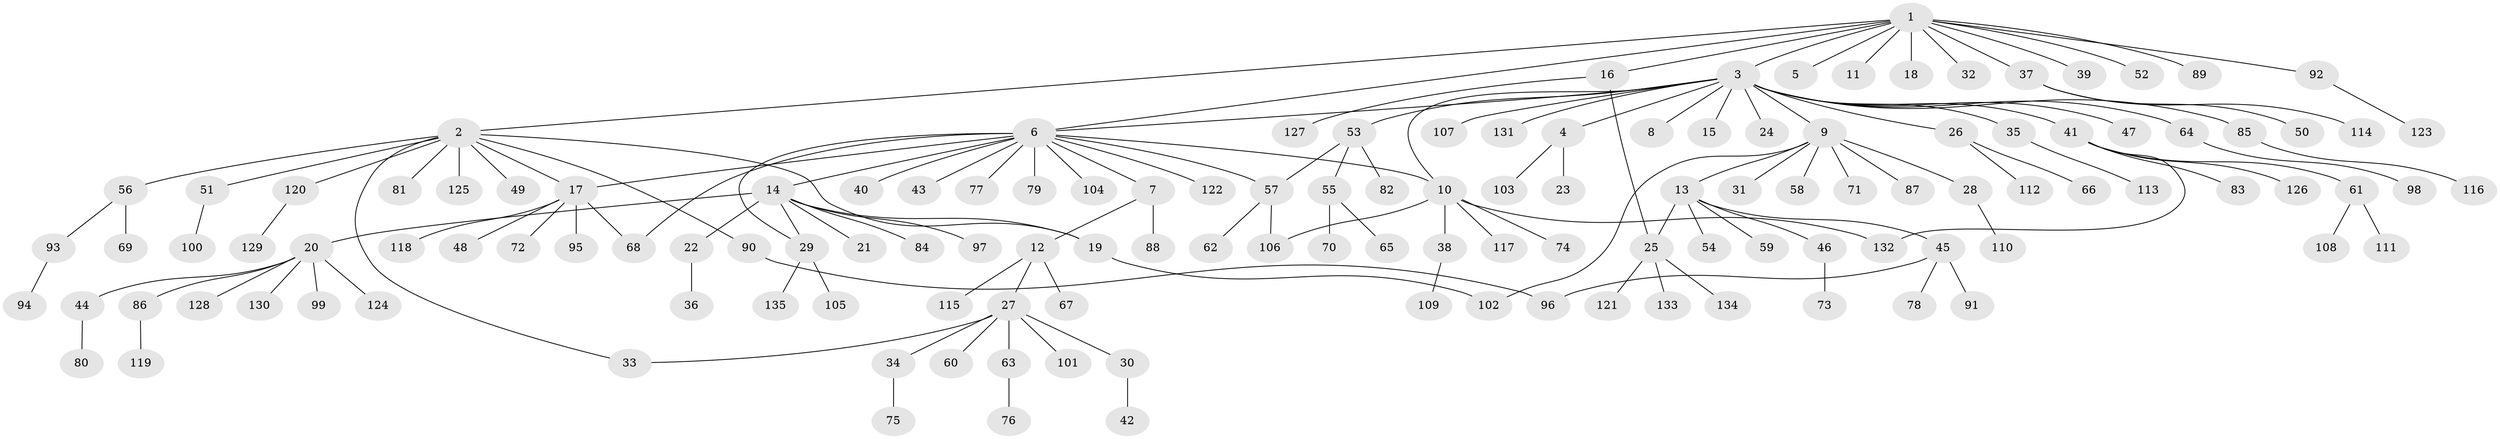 // coarse degree distribution, {12: 0.028846153846153848, 21: 0.009615384615384616, 2: 0.125, 1: 0.7115384615384616, 13: 0.009615384615384616, 5: 0.009615384615384616, 7: 0.019230769230769232, 6: 0.038461538461538464, 3: 0.028846153846153848, 4: 0.019230769230769232}
// Generated by graph-tools (version 1.1) at 2025/41/03/06/25 10:41:50]
// undirected, 135 vertices, 147 edges
graph export_dot {
graph [start="1"]
  node [color=gray90,style=filled];
  1;
  2;
  3;
  4;
  5;
  6;
  7;
  8;
  9;
  10;
  11;
  12;
  13;
  14;
  15;
  16;
  17;
  18;
  19;
  20;
  21;
  22;
  23;
  24;
  25;
  26;
  27;
  28;
  29;
  30;
  31;
  32;
  33;
  34;
  35;
  36;
  37;
  38;
  39;
  40;
  41;
  42;
  43;
  44;
  45;
  46;
  47;
  48;
  49;
  50;
  51;
  52;
  53;
  54;
  55;
  56;
  57;
  58;
  59;
  60;
  61;
  62;
  63;
  64;
  65;
  66;
  67;
  68;
  69;
  70;
  71;
  72;
  73;
  74;
  75;
  76;
  77;
  78;
  79;
  80;
  81;
  82;
  83;
  84;
  85;
  86;
  87;
  88;
  89;
  90;
  91;
  92;
  93;
  94;
  95;
  96;
  97;
  98;
  99;
  100;
  101;
  102;
  103;
  104;
  105;
  106;
  107;
  108;
  109;
  110;
  111;
  112;
  113;
  114;
  115;
  116;
  117;
  118;
  119;
  120;
  121;
  122;
  123;
  124;
  125;
  126;
  127;
  128;
  129;
  130;
  131;
  132;
  133;
  134;
  135;
  1 -- 2;
  1 -- 3;
  1 -- 5;
  1 -- 6;
  1 -- 11;
  1 -- 16;
  1 -- 18;
  1 -- 32;
  1 -- 37;
  1 -- 39;
  1 -- 52;
  1 -- 89;
  1 -- 92;
  2 -- 17;
  2 -- 19;
  2 -- 33;
  2 -- 49;
  2 -- 51;
  2 -- 56;
  2 -- 81;
  2 -- 90;
  2 -- 120;
  2 -- 125;
  3 -- 4;
  3 -- 6;
  3 -- 8;
  3 -- 9;
  3 -- 10;
  3 -- 15;
  3 -- 24;
  3 -- 26;
  3 -- 35;
  3 -- 41;
  3 -- 47;
  3 -- 53;
  3 -- 64;
  3 -- 85;
  3 -- 107;
  3 -- 131;
  4 -- 23;
  4 -- 103;
  6 -- 7;
  6 -- 10;
  6 -- 14;
  6 -- 17;
  6 -- 29;
  6 -- 40;
  6 -- 43;
  6 -- 57;
  6 -- 68;
  6 -- 77;
  6 -- 79;
  6 -- 104;
  6 -- 122;
  7 -- 12;
  7 -- 88;
  9 -- 13;
  9 -- 28;
  9 -- 31;
  9 -- 58;
  9 -- 71;
  9 -- 87;
  9 -- 102;
  10 -- 38;
  10 -- 74;
  10 -- 106;
  10 -- 117;
  10 -- 132;
  12 -- 27;
  12 -- 67;
  12 -- 115;
  13 -- 25;
  13 -- 45;
  13 -- 46;
  13 -- 54;
  13 -- 59;
  14 -- 19;
  14 -- 20;
  14 -- 21;
  14 -- 22;
  14 -- 29;
  14 -- 84;
  14 -- 97;
  16 -- 25;
  16 -- 127;
  17 -- 48;
  17 -- 68;
  17 -- 72;
  17 -- 95;
  17 -- 118;
  19 -- 102;
  20 -- 44;
  20 -- 86;
  20 -- 99;
  20 -- 124;
  20 -- 128;
  20 -- 130;
  22 -- 36;
  25 -- 121;
  25 -- 133;
  25 -- 134;
  26 -- 66;
  26 -- 112;
  27 -- 30;
  27 -- 33;
  27 -- 34;
  27 -- 60;
  27 -- 63;
  27 -- 101;
  28 -- 110;
  29 -- 105;
  29 -- 135;
  30 -- 42;
  34 -- 75;
  35 -- 113;
  37 -- 50;
  37 -- 114;
  38 -- 109;
  41 -- 61;
  41 -- 83;
  41 -- 126;
  41 -- 132;
  44 -- 80;
  45 -- 78;
  45 -- 91;
  45 -- 96;
  46 -- 73;
  51 -- 100;
  53 -- 55;
  53 -- 57;
  53 -- 82;
  55 -- 65;
  55 -- 70;
  56 -- 69;
  56 -- 93;
  57 -- 62;
  57 -- 106;
  61 -- 108;
  61 -- 111;
  63 -- 76;
  64 -- 98;
  85 -- 116;
  86 -- 119;
  90 -- 96;
  92 -- 123;
  93 -- 94;
  120 -- 129;
}
